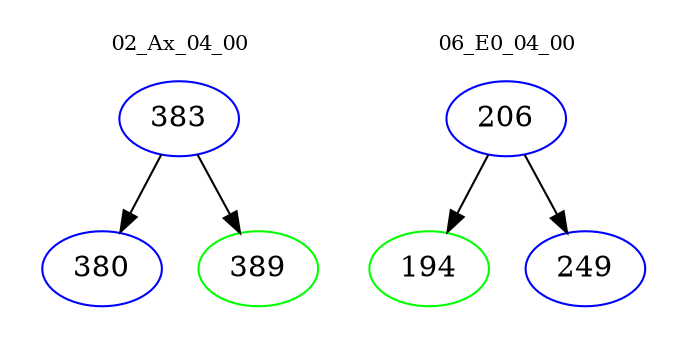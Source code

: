 digraph{
subgraph cluster_0 {
color = white
label = "02_Ax_04_00";
fontsize=10;
T0_383 [label="383", color="blue"]
T0_383 -> T0_380 [color="black"]
T0_380 [label="380", color="blue"]
T0_383 -> T0_389 [color="black"]
T0_389 [label="389", color="green"]
}
subgraph cluster_1 {
color = white
label = "06_E0_04_00";
fontsize=10;
T1_206 [label="206", color="blue"]
T1_206 -> T1_194 [color="black"]
T1_194 [label="194", color="green"]
T1_206 -> T1_249 [color="black"]
T1_249 [label="249", color="blue"]
}
}
